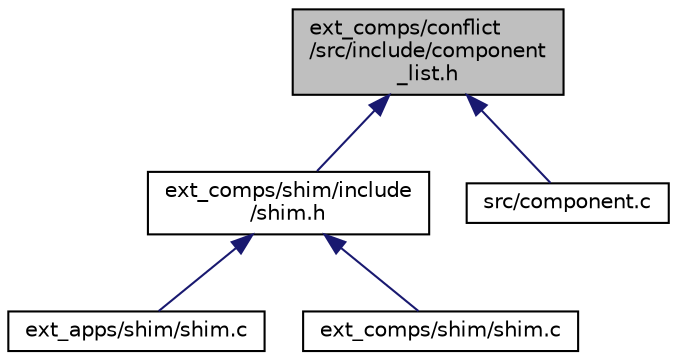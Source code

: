 digraph "ext_comps/conflict/src/include/component_list.h"
{
  edge [fontname="Helvetica",fontsize="10",labelfontname="Helvetica",labelfontsize="10"];
  node [fontname="Helvetica",fontsize="10",shape=record];
  Node1 [label="ext_comps/conflict\l/src/include/component\l_list.h",height=0.2,width=0.4,color="black", fillcolor="grey75", style="filled", fontcolor="black"];
  Node1 -> Node2 [dir="back",color="midnightblue",fontsize="10",style="solid",fontname="Helvetica"];
  Node2 [label="ext_comps/shim/include\l/shim.h",height=0.2,width=0.4,color="black", fillcolor="white", style="filled",URL="$ext__comps_2shim_2include_2shim_8h.html"];
  Node2 -> Node3 [dir="back",color="midnightblue",fontsize="10",style="solid",fontname="Helvetica"];
  Node3 [label="ext_apps/shim/shim.c",height=0.2,width=0.4,color="black", fillcolor="white", style="filled",URL="$ext__apps_2shim_2shim_8c.html"];
  Node2 -> Node4 [dir="back",color="midnightblue",fontsize="10",style="solid",fontname="Helvetica"];
  Node4 [label="ext_comps/shim/shim.c",height=0.2,width=0.4,color="black", fillcolor="white", style="filled",URL="$ext__comps_2shim_2shim_8c.html"];
  Node1 -> Node5 [dir="back",color="midnightblue",fontsize="10",style="solid",fontname="Helvetica"];
  Node5 [label="src/component.c",height=0.2,width=0.4,color="black", fillcolor="white", style="filled",URL="$component_8c.html"];
}
